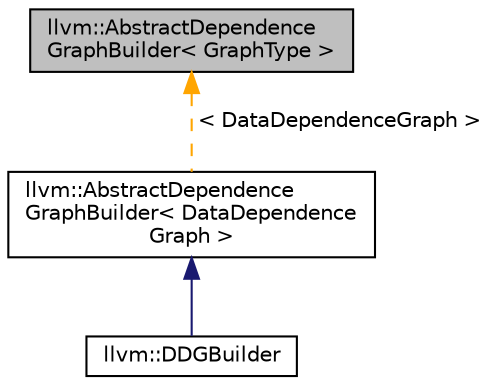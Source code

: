 digraph "llvm::AbstractDependenceGraphBuilder&lt; GraphType &gt;"
{
 // LATEX_PDF_SIZE
  bgcolor="transparent";
  edge [fontname="Helvetica",fontsize="10",labelfontname="Helvetica",labelfontsize="10"];
  node [fontname="Helvetica",fontsize="10",shape=record];
  Node1 [label="llvm::AbstractDependence\lGraphBuilder\< GraphType \>",height=0.2,width=0.4,color="black", fillcolor="grey75", style="filled", fontcolor="black",tooltip="This abstract builder class defines a set of high-level steps for creating DDG-like graphs."];
  Node1 -> Node2 [dir="back",color="orange",fontsize="10",style="dashed",label=" \< DataDependenceGraph \>" ,fontname="Helvetica"];
  Node2 [label="llvm::AbstractDependence\lGraphBuilder\< DataDependence\lGraph \>",height=0.2,width=0.4,color="black",URL="$classllvm_1_1AbstractDependenceGraphBuilder.html",tooltip=" "];
  Node2 -> Node3 [dir="back",color="midnightblue",fontsize="10",style="solid",fontname="Helvetica"];
  Node3 [label="llvm::DDGBuilder",height=0.2,width=0.4,color="black",URL="$classllvm_1_1DDGBuilder.html",tooltip="Concrete implementation of a pure data dependence graph builder."];
}
